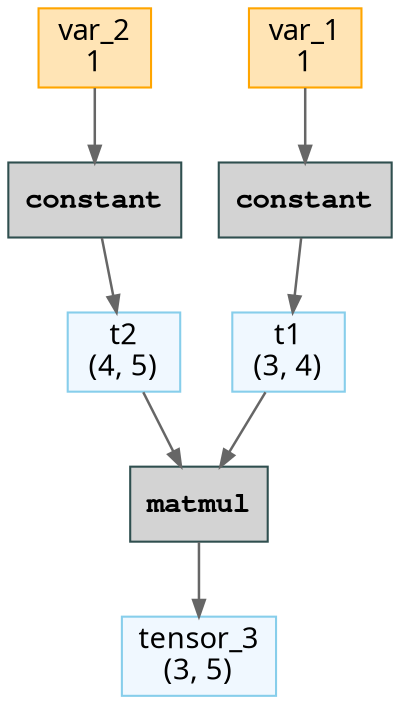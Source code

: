// Computational Graph
digraph {
	rankdir=TB
	node [shape=record]
	135996949875968 [label="t1
(3, 4)" color=skyblue fillcolor=aliceblue fontname="Sans-Serif" labeljust=l shape=box style=filled]
	135994975499600 [label=constant color=darkslategray fillcolor=lightgray fontname="Courier Bold" labeljust=l shape=box style=filled]
	135994976203776 [label="var_1
1" color=orange fillcolor=moccasin fontname="Sans-Serif" labeljust=l shape=box style=filled]
	135994974384672 [label="t2
(4, 5)" color=skyblue fillcolor=aliceblue fontname="Sans-Serif" labeljust=l shape=box style=filled]
	135994974384864 [label=constant color=darkslategray fillcolor=lightgray fontname="Courier Bold" labeljust=l shape=box style=filled]
	135994974384480 [label="var_2
1" color=orange fillcolor=moccasin fontname="Sans-Serif" labeljust=l shape=box style=filled]
	135994974385104 [label=matmul color=darkslategray fillcolor=lightgray fontname="Courier Bold" labeljust=l shape=box style=filled]
	135994974385152 [label="tensor_3
(3, 5)" color=skyblue fillcolor=aliceblue fontname="Sans-Serif" labeljust=l shape=box style=filled]
	135994975499600 -> 135996949875968 [arrowsize=0.8 color=gray40 penwidth=1.2]
	135994976203776 -> 135994975499600 [arrowsize=0.8 color=gray40 penwidth=1.2]
	135994974384864 -> 135994974384672 [arrowsize=0.8 color=gray40 penwidth=1.2]
	135994974384480 -> 135994974384864 [arrowsize=0.8 color=gray40 penwidth=1.2]
	135996949875968 -> 135994974385104 [arrowsize=0.8 color=gray40 penwidth=1.2]
	135994974384672 -> 135994974385104 [arrowsize=0.8 color=gray40 penwidth=1.2]
	135994974385104 -> 135994974385152 [arrowsize=0.8 color=gray40 penwidth=1.2]
}
